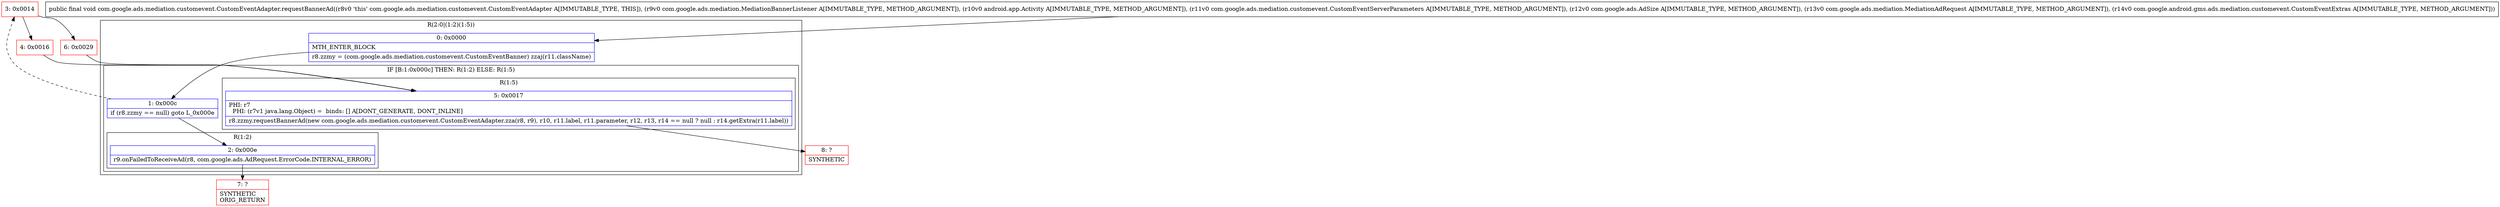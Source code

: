 digraph "CFG forcom.google.ads.mediation.customevent.CustomEventAdapter.requestBannerAd(Lcom\/google\/ads\/mediation\/MediationBannerListener;Landroid\/app\/Activity;Lcom\/google\/ads\/mediation\/customevent\/CustomEventServerParameters;Lcom\/google\/ads\/AdSize;Lcom\/google\/ads\/mediation\/MediationAdRequest;Lcom\/google\/android\/gms\/ads\/mediation\/customevent\/CustomEventExtras;)V" {
subgraph cluster_Region_1123784839 {
label = "R(2:0|(1:2)(1:5))";
node [shape=record,color=blue];
Node_0 [shape=record,label="{0\:\ 0x0000|MTH_ENTER_BLOCK\l|r8.zzmy = (com.google.ads.mediation.customevent.CustomEventBanner) zzaj(r11.className)\l}"];
subgraph cluster_IfRegion_1173659085 {
label = "IF [B:1:0x000c] THEN: R(1:2) ELSE: R(1:5)";
node [shape=record,color=blue];
Node_1 [shape=record,label="{1\:\ 0x000c|if (r8.zzmy == null) goto L_0x000e\l}"];
subgraph cluster_Region_2064714051 {
label = "R(1:2)";
node [shape=record,color=blue];
Node_2 [shape=record,label="{2\:\ 0x000e|r9.onFailedToReceiveAd(r8, com.google.ads.AdRequest.ErrorCode.INTERNAL_ERROR)\l}"];
}
subgraph cluster_Region_944338798 {
label = "R(1:5)";
node [shape=record,color=blue];
Node_5 [shape=record,label="{5\:\ 0x0017|PHI: r7 \l  PHI: (r7v1 java.lang.Object) =  binds: [] A[DONT_GENERATE, DONT_INLINE]\l|r8.zzmy.requestBannerAd(new com.google.ads.mediation.customevent.CustomEventAdapter.zza(r8, r9), r10, r11.label, r11.parameter, r12, r13, r14 == null ? null : r14.getExtra(r11.label))\l}"];
}
}
}
Node_3 [shape=record,color=red,label="{3\:\ 0x0014}"];
Node_4 [shape=record,color=red,label="{4\:\ 0x0016}"];
Node_6 [shape=record,color=red,label="{6\:\ 0x0029}"];
Node_7 [shape=record,color=red,label="{7\:\ ?|SYNTHETIC\lORIG_RETURN\l}"];
Node_8 [shape=record,color=red,label="{8\:\ ?|SYNTHETIC\l}"];
MethodNode[shape=record,label="{public final void com.google.ads.mediation.customevent.CustomEventAdapter.requestBannerAd((r8v0 'this' com.google.ads.mediation.customevent.CustomEventAdapter A[IMMUTABLE_TYPE, THIS]), (r9v0 com.google.ads.mediation.MediationBannerListener A[IMMUTABLE_TYPE, METHOD_ARGUMENT]), (r10v0 android.app.Activity A[IMMUTABLE_TYPE, METHOD_ARGUMENT]), (r11v0 com.google.ads.mediation.customevent.CustomEventServerParameters A[IMMUTABLE_TYPE, METHOD_ARGUMENT]), (r12v0 com.google.ads.AdSize A[IMMUTABLE_TYPE, METHOD_ARGUMENT]), (r13v0 com.google.ads.mediation.MediationAdRequest A[IMMUTABLE_TYPE, METHOD_ARGUMENT]), (r14v0 com.google.android.gms.ads.mediation.customevent.CustomEventExtras A[IMMUTABLE_TYPE, METHOD_ARGUMENT])) }"];
MethodNode -> Node_0;
Node_0 -> Node_1;
Node_1 -> Node_2;
Node_1 -> Node_3[style=dashed];
Node_2 -> Node_7;
Node_5 -> Node_8;
Node_3 -> Node_4;
Node_3 -> Node_6;
Node_4 -> Node_5;
Node_6 -> Node_5;
}

